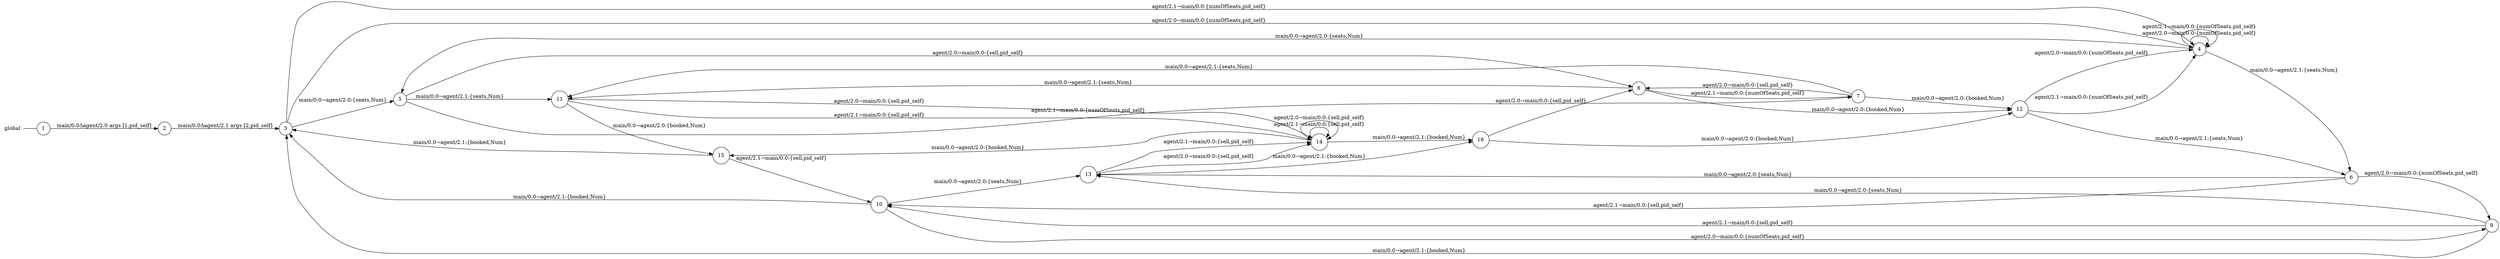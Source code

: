 digraph global {
	rankdir="LR";
	n_0 [label="global", shape="plaintext"];
	n_1 [id="5", shape=circle, label="5"];
	n_2 [id="15", shape=circle, label="15"];
	n_3 [id="12", shape=circle, label="12"];
	n_4 [id="11", shape=circle, label="11"];
	n_5 [id="14", shape=circle, label="14"];
	n_6 [id="6", shape=circle, label="6"];
	n_7 [id="13", shape=circle, label="13"];
	n_8 [id="10", shape=circle, label="10"];
	n_9 [id="1", shape=circle, label="1"];
	n_0 -> n_9 [arrowhead=none];
	n_10 [id="9", shape=circle, label="9"];
	n_11 [id="2", shape=circle, label="2"];
	n_12 [id="8", shape=circle, label="8"];
	n_13 [id="4", shape=circle, label="4"];
	n_14 [id="7", shape=circle, label="7"];
	n_15 [id="3", shape=circle, label="3"];
	n_16 [id="16", shape=circle, label="16"];

	n_15 -> n_1 [id="[$e|39]", label="main/0.0→agent/2.0:{seats,Num}"];
	n_7 -> n_16 [id="[$e|38]", label="main/0.0→agent/2.1:{booked,Num}"];
	n_6 -> n_10 [id="[$e|10]", label="agent/2.0→main/0.0:{numOfSeats,pid_self}"];
	n_15 -> n_13 [id="[$e|3]", label="agent/2.1→main/0.0:{numOfSeats,pid_self}"];
	n_10 -> n_7 [id="[$e|18]", label="main/0.0→agent/2.0:{seats,Num}"];
	n_3 -> n_13 [id="[$e|26]", label="agent/2.0→main/0.0:{numOfSeats,pid_self}"];
	n_4 -> n_5 [id="[$e|23]", label="agent/2.1→main/0.0:{sell,pid_self}"];
	n_13 -> n_13 [id="[$e|7]", label="agent/2.0→main/0.0:{numOfSeats,pid_self}"];
	n_2 -> n_8 [id="[$e|40]", label="agent/2.1→main/0.0:{sell,pid_self}"];
	n_3 -> n_13 [id="[$e|25]", label="agent/2.1→main/0.0:{numOfSeats,pid_self}"];
	n_5 -> n_16 [id="[$e|34]", label="main/0.0→agent/2.1:{booked,Num}"];
	n_7 -> n_5 [id="[$e|28]", label="agent/2.1→main/0.0:{sell,pid_self}"];
	n_9 -> n_11 [id="[$e|0]", label="main/0.0Δagent/2.0 args [1,pid_self]"];
	n_6 -> n_8 [id="[$e|11]", label="agent/2.1→main/0.0:{sell,pid_self}"];
	n_4 -> n_2 [id="[$e|37]", label="main/0.0→agent/2.0:{booked,Num}"];
	n_5 -> n_5 [id="[$e|33]", label="agent/2.1→main/0.0:{sell,pid_self}"];
	n_12 -> n_4 [id="[$e|24]", label="main/0.0→agent/2.1:{seats,Num}"];
	n_12 -> n_14 [id="[$e|15]", label="agent/2.1→main/0.0:{numOfSeats,pid_self}"];
	n_12 -> n_3 [id="[$e|14]", label="main/0.0→agent/2.0:{booked,Num}"];
	n_1 -> n_12 [id="[$e|9]", label="agent/2.0→main/0.0:{sell,pid_self}"];
	n_4 -> n_5 [id="[$e|22]", label="agent/2.0→main/0.0:{sell,pid_self}"];
	n_1 -> n_14 [id="[$e|8]", label="agent/2.1→main/0.0:{numOfSeats,pid_self}"];
	n_15 -> n_13 [id="[$e|2]", label="agent/2.0→main/0.0:{numOfSeats,pid_self}"];
	n_8 -> n_10 [id="[$e|21]", label="agent/2.0→main/0.0:{numOfSeats,pid_self}"];
	n_6 -> n_7 [id="[$e|17]", label="main/0.0→agent/2.0:{seats,Num}"];
	n_5 -> n_5 [id="[$e|35]", label="agent/2.0→main/0.0:{sell,pid_self}"];
	n_2 -> n_15 [id="[$e|42]", label="main/0.0→agent/2.1:{booked,Num}"];
	n_13 -> n_13 [id="[$e|5]", label="agent/2.1→main/0.0:{numOfSeats,pid_self}"];
	n_5 -> n_2 [id="[$e|32]", label="main/0.0→agent/2.0:{booked,Num}"];
	n_13 -> n_6 [id="[$e|6]", label="main/0.0→agent/2.1:{seats,Num}"];
	n_8 -> n_15 [id="[$e|20]", label="main/0.0→agent/2.1:{booked,Num}"];
	n_13 -> n_1 [id="[$e|4]", label="main/0.0→agent/2.0:{seats,Num}"];
	n_7 -> n_5 [id="[$e|29]", label="agent/2.0→main/0.0:{sell,pid_self}"];
	n_10 -> n_8 [id="[$e|19]", label="agent/2.1→main/0.0:{sell,pid_self}"];
	n_14 -> n_3 [id="[$e|27]", label="main/0.0→agent/2.0:{booked,Num}"];
	n_14 -> n_12 [id="[$e|13]", label="agent/2.0→main/0.0:{sell,pid_self}"];
	n_1 -> n_4 [id="[$e|16]", label="main/0.0→agent/2.1:{seats,Num}"];
	n_16 -> n_3 [id="[$e|43]", label="main/0.0→agent/2.0:{booked,Num}"];
	n_11 -> n_15 [id="[$e|1]", label="main/0.0Δagent/2.1 args [2,pid_self]"];
	n_16 -> n_12 [id="[$e|41]", label="agent/2.0→main/0.0:{sell,pid_self}"];
	n_10 -> n_15 [id="[$e|31]", label="main/0.0→agent/2.1:{booked,Num}"];
	n_8 -> n_7 [id="[$e|30]", label="main/0.0→agent/2.0:{seats,Num}"];
	n_14 -> n_4 [id="[$e|12]", label="main/0.0→agent/2.1:{seats,Num}"];
	n_3 -> n_6 [id="[$e|36]", label="main/0.0→agent/2.1:{seats,Num}"];
}
